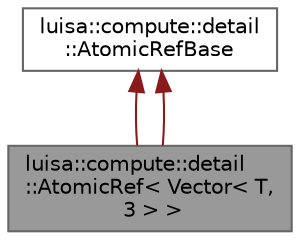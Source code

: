 digraph "luisa::compute::detail::AtomicRef&lt; Vector&lt; T, 3 &gt; &gt;"
{
 // LATEX_PDF_SIZE
  bgcolor="transparent";
  edge [fontname=Helvetica,fontsize=10,labelfontname=Helvetica,labelfontsize=10];
  node [fontname=Helvetica,fontsize=10,shape=box,height=0.2,width=0.4];
  Node1 [id="Node000001",label="luisa::compute::detail\l::AtomicRef\< Vector\< T,\l 3 \> \>",height=0.2,width=0.4,color="gray40", fillcolor="grey60", style="filled", fontcolor="black",tooltip=" "];
  Node2 -> Node1 [id="edge3_Node000001_Node000002",dir="back",color="firebrick4",style="solid",tooltip=" "];
  Node2 [id="Node000002",label="luisa::compute::detail\l::AtomicRefBase",height=0.2,width=0.4,color="gray40", fillcolor="white", style="filled",URL="$classluisa_1_1compute_1_1detail_1_1_atomic_ref_base.html",tooltip=" "];
  Node2 -> Node1 [id="edge4_Node000001_Node000002",dir="back",color="firebrick4",style="solid",tooltip=" "];
}
